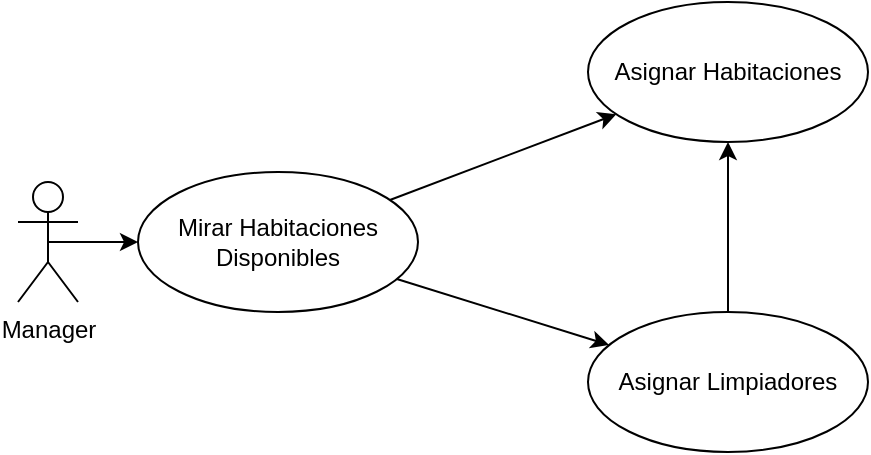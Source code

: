<mxfile>
    <diagram id="aOW1VwP3nFIIIQuU_SlF" name="Page-1">
        <mxGraphModel dx="1130" dy="523" grid="1" gridSize="10" guides="1" tooltips="1" connect="1" arrows="1" fold="1" page="1" pageScale="1" pageWidth="850" pageHeight="1100" math="0" shadow="0">
            <root>
                <mxCell id="0"/>
                <mxCell id="1" parent="0"/>
                <mxCell id="17" style="edgeStyle=none;html=1;" edge="1" parent="1" source="2" target="15">
                    <mxGeometry relative="1" as="geometry"/>
                </mxCell>
                <mxCell id="19" style="edgeStyle=none;html=1;" edge="1" parent="1" source="2" target="16">
                    <mxGeometry relative="1" as="geometry"/>
                </mxCell>
                <mxCell id="2" value="Mirar Habitaciones Disponibles" style="ellipse;whiteSpace=wrap;html=1;" parent="1" vertex="1">
                    <mxGeometry x="200" y="225" width="140" height="70" as="geometry"/>
                </mxCell>
                <mxCell id="14" style="edgeStyle=none;html=1;exitX=0.5;exitY=0.5;exitDx=0;exitDy=0;exitPerimeter=0;" parent="1" source="13" target="2" edge="1">
                    <mxGeometry relative="1" as="geometry">
                        <mxPoint x="110" y="190" as="targetPoint"/>
                    </mxGeometry>
                </mxCell>
                <mxCell id="13" value="Manager" style="shape=umlActor;verticalLabelPosition=bottom;verticalAlign=top;html=1;" parent="1" vertex="1">
                    <mxGeometry x="140" y="230" width="30" height="60" as="geometry"/>
                </mxCell>
                <mxCell id="21" style="edgeStyle=none;html=1;" edge="1" parent="1" source="15" target="16">
                    <mxGeometry relative="1" as="geometry"/>
                </mxCell>
                <mxCell id="15" value="Asignar Limpiadores" style="ellipse;whiteSpace=wrap;html=1;" vertex="1" parent="1">
                    <mxGeometry x="425" y="295" width="140" height="70" as="geometry"/>
                </mxCell>
                <mxCell id="16" value="Asignar Habitaciones" style="ellipse;whiteSpace=wrap;html=1;" vertex="1" parent="1">
                    <mxGeometry x="425" y="140" width="140" height="70" as="geometry"/>
                </mxCell>
            </root>
        </mxGraphModel>
    </diagram>
</mxfile>